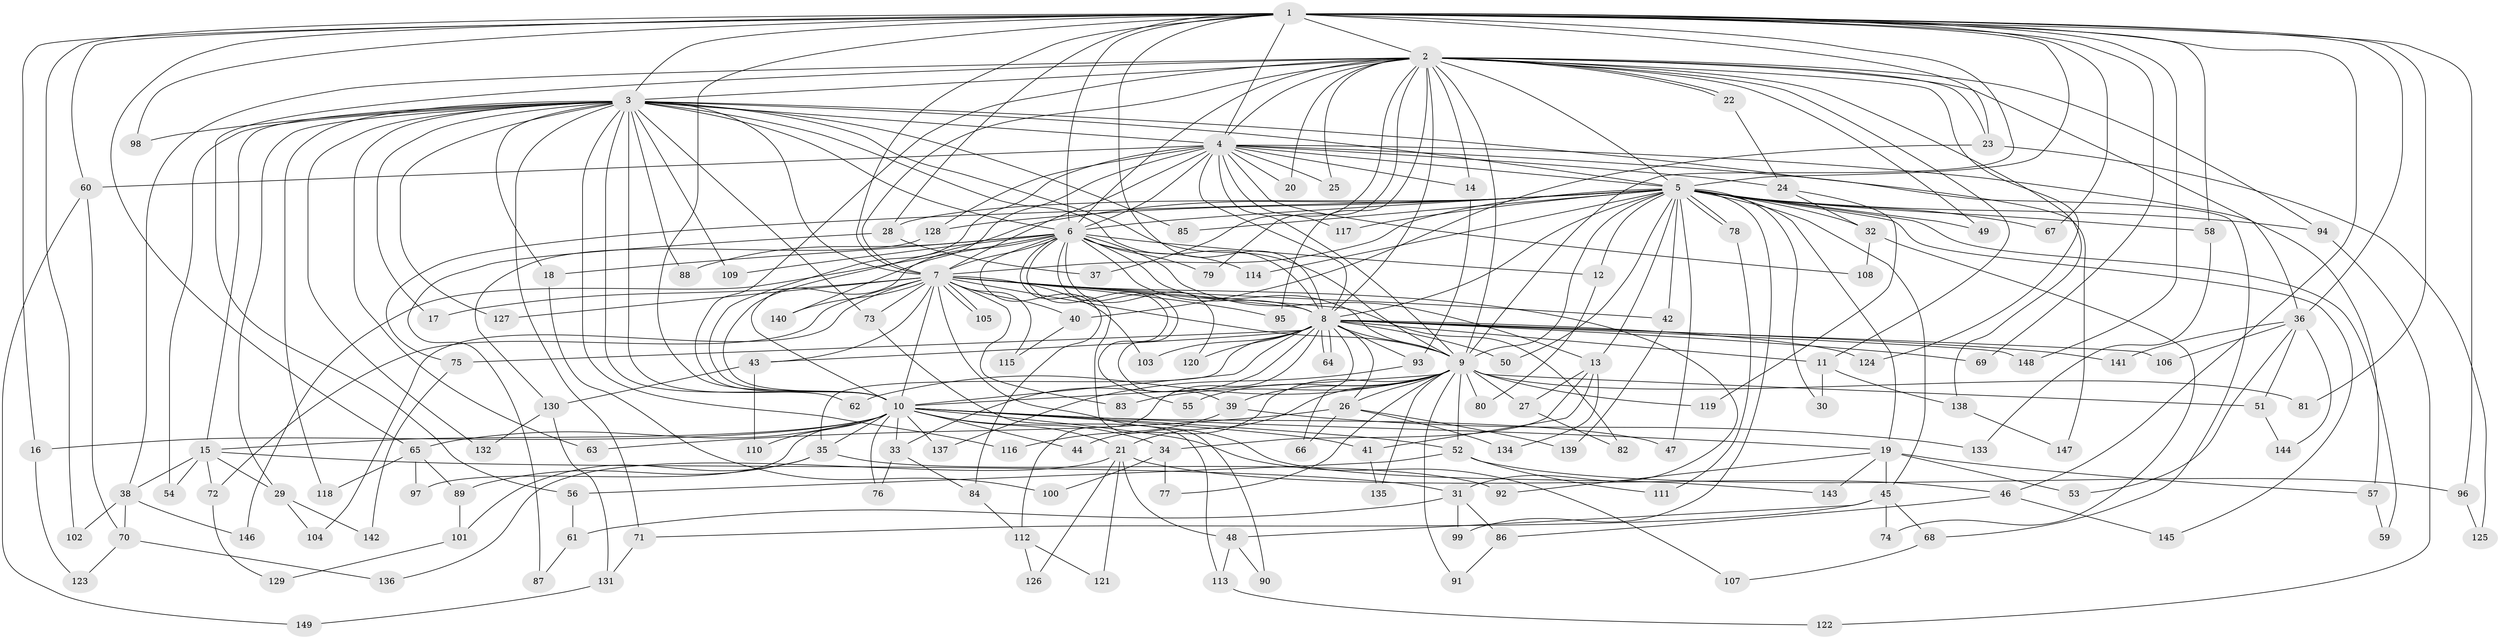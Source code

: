 // coarse degree distribution, {23: 0.022727272727272728, 10: 0.045454545454545456, 11: 0.022727272727272728, 17: 0.09090909090909091, 18: 0.022727272727272728, 7: 0.022727272727272728, 3: 0.06818181818181818, 2: 0.5681818181818182, 6: 0.022727272727272728, 4: 0.06818181818181818, 1: 0.045454545454545456}
// Generated by graph-tools (version 1.1) at 2025/17/03/04/25 18:17:46]
// undirected, 149 vertices, 323 edges
graph export_dot {
graph [start="1"]
  node [color=gray90,style=filled];
  1;
  2;
  3;
  4;
  5;
  6;
  7;
  8;
  9;
  10;
  11;
  12;
  13;
  14;
  15;
  16;
  17;
  18;
  19;
  20;
  21;
  22;
  23;
  24;
  25;
  26;
  27;
  28;
  29;
  30;
  31;
  32;
  33;
  34;
  35;
  36;
  37;
  38;
  39;
  40;
  41;
  42;
  43;
  44;
  45;
  46;
  47;
  48;
  49;
  50;
  51;
  52;
  53;
  54;
  55;
  56;
  57;
  58;
  59;
  60;
  61;
  62;
  63;
  64;
  65;
  66;
  67;
  68;
  69;
  70;
  71;
  72;
  73;
  74;
  75;
  76;
  77;
  78;
  79;
  80;
  81;
  82;
  83;
  84;
  85;
  86;
  87;
  88;
  89;
  90;
  91;
  92;
  93;
  94;
  95;
  96;
  97;
  98;
  99;
  100;
  101;
  102;
  103;
  104;
  105;
  106;
  107;
  108;
  109;
  110;
  111;
  112;
  113;
  114;
  115;
  116;
  117;
  118;
  119;
  120;
  121;
  122;
  123;
  124;
  125;
  126;
  127;
  128;
  129;
  130;
  131;
  132;
  133;
  134;
  135;
  136;
  137;
  138;
  139;
  140;
  141;
  142;
  143;
  144;
  145;
  146;
  147;
  148;
  149;
  1 -- 2;
  1 -- 3;
  1 -- 4;
  1 -- 5;
  1 -- 6;
  1 -- 7;
  1 -- 8;
  1 -- 9;
  1 -- 10;
  1 -- 16;
  1 -- 23;
  1 -- 28;
  1 -- 36;
  1 -- 46;
  1 -- 58;
  1 -- 60;
  1 -- 65;
  1 -- 67;
  1 -- 69;
  1 -- 81;
  1 -- 96;
  1 -- 98;
  1 -- 102;
  1 -- 148;
  2 -- 3;
  2 -- 4;
  2 -- 5;
  2 -- 6;
  2 -- 7;
  2 -- 8;
  2 -- 9;
  2 -- 10;
  2 -- 11;
  2 -- 14;
  2 -- 20;
  2 -- 22;
  2 -- 22;
  2 -- 23;
  2 -- 25;
  2 -- 36;
  2 -- 37;
  2 -- 38;
  2 -- 49;
  2 -- 56;
  2 -- 79;
  2 -- 94;
  2 -- 95;
  2 -- 124;
  2 -- 138;
  3 -- 4;
  3 -- 5;
  3 -- 6;
  3 -- 7;
  3 -- 8;
  3 -- 9;
  3 -- 10;
  3 -- 15;
  3 -- 17;
  3 -- 18;
  3 -- 29;
  3 -- 54;
  3 -- 62;
  3 -- 63;
  3 -- 71;
  3 -- 73;
  3 -- 85;
  3 -- 88;
  3 -- 98;
  3 -- 109;
  3 -- 116;
  3 -- 118;
  3 -- 127;
  3 -- 132;
  3 -- 147;
  4 -- 5;
  4 -- 6;
  4 -- 7;
  4 -- 8;
  4 -- 9;
  4 -- 10;
  4 -- 14;
  4 -- 20;
  4 -- 24;
  4 -- 25;
  4 -- 57;
  4 -- 60;
  4 -- 68;
  4 -- 108;
  4 -- 117;
  4 -- 128;
  4 -- 140;
  5 -- 6;
  5 -- 7;
  5 -- 8;
  5 -- 9;
  5 -- 10;
  5 -- 12;
  5 -- 13;
  5 -- 19;
  5 -- 28;
  5 -- 30;
  5 -- 32;
  5 -- 42;
  5 -- 45;
  5 -- 47;
  5 -- 49;
  5 -- 50;
  5 -- 58;
  5 -- 59;
  5 -- 67;
  5 -- 75;
  5 -- 78;
  5 -- 78;
  5 -- 85;
  5 -- 94;
  5 -- 99;
  5 -- 114;
  5 -- 117;
  5 -- 128;
  5 -- 145;
  6 -- 7;
  6 -- 8;
  6 -- 9;
  6 -- 10;
  6 -- 12;
  6 -- 13;
  6 -- 18;
  6 -- 39;
  6 -- 55;
  6 -- 79;
  6 -- 84;
  6 -- 88;
  6 -- 90;
  6 -- 109;
  6 -- 114;
  6 -- 120;
  6 -- 146;
  7 -- 8;
  7 -- 9;
  7 -- 10;
  7 -- 17;
  7 -- 31;
  7 -- 40;
  7 -- 42;
  7 -- 43;
  7 -- 72;
  7 -- 73;
  7 -- 82;
  7 -- 83;
  7 -- 95;
  7 -- 103;
  7 -- 104;
  7 -- 105;
  7 -- 105;
  7 -- 115;
  7 -- 127;
  7 -- 140;
  7 -- 143;
  8 -- 9;
  8 -- 10;
  8 -- 11;
  8 -- 26;
  8 -- 33;
  8 -- 35;
  8 -- 43;
  8 -- 50;
  8 -- 64;
  8 -- 64;
  8 -- 66;
  8 -- 69;
  8 -- 75;
  8 -- 93;
  8 -- 103;
  8 -- 106;
  8 -- 112;
  8 -- 120;
  8 -- 124;
  8 -- 141;
  8 -- 148;
  9 -- 10;
  9 -- 21;
  9 -- 26;
  9 -- 27;
  9 -- 39;
  9 -- 44;
  9 -- 51;
  9 -- 52;
  9 -- 55;
  9 -- 62;
  9 -- 77;
  9 -- 80;
  9 -- 81;
  9 -- 83;
  9 -- 91;
  9 -- 119;
  9 -- 135;
  10 -- 15;
  10 -- 16;
  10 -- 19;
  10 -- 21;
  10 -- 33;
  10 -- 34;
  10 -- 35;
  10 -- 41;
  10 -- 44;
  10 -- 47;
  10 -- 52;
  10 -- 65;
  10 -- 76;
  10 -- 97;
  10 -- 107;
  10 -- 110;
  10 -- 137;
  11 -- 30;
  11 -- 138;
  12 -- 80;
  13 -- 27;
  13 -- 34;
  13 -- 41;
  13 -- 134;
  14 -- 93;
  15 -- 29;
  15 -- 31;
  15 -- 38;
  15 -- 54;
  15 -- 72;
  16 -- 123;
  18 -- 100;
  19 -- 45;
  19 -- 53;
  19 -- 57;
  19 -- 92;
  19 -- 143;
  21 -- 46;
  21 -- 48;
  21 -- 121;
  21 -- 126;
  21 -- 136;
  22 -- 24;
  23 -- 40;
  23 -- 125;
  24 -- 32;
  24 -- 119;
  26 -- 63;
  26 -- 66;
  26 -- 134;
  26 -- 139;
  27 -- 82;
  28 -- 37;
  28 -- 87;
  29 -- 104;
  29 -- 142;
  31 -- 61;
  31 -- 86;
  31 -- 99;
  32 -- 74;
  32 -- 108;
  33 -- 76;
  33 -- 84;
  34 -- 77;
  34 -- 100;
  35 -- 89;
  35 -- 92;
  35 -- 101;
  36 -- 51;
  36 -- 53;
  36 -- 106;
  36 -- 141;
  36 -- 144;
  38 -- 70;
  38 -- 102;
  38 -- 146;
  39 -- 116;
  39 -- 133;
  40 -- 115;
  41 -- 135;
  42 -- 139;
  43 -- 110;
  43 -- 130;
  45 -- 48;
  45 -- 68;
  45 -- 71;
  45 -- 74;
  46 -- 86;
  46 -- 145;
  48 -- 90;
  48 -- 113;
  51 -- 144;
  52 -- 56;
  52 -- 96;
  52 -- 111;
  56 -- 61;
  57 -- 59;
  58 -- 133;
  60 -- 70;
  60 -- 149;
  61 -- 87;
  65 -- 89;
  65 -- 97;
  65 -- 118;
  68 -- 107;
  70 -- 123;
  70 -- 136;
  71 -- 131;
  72 -- 129;
  73 -- 113;
  75 -- 142;
  78 -- 111;
  84 -- 112;
  86 -- 91;
  89 -- 101;
  93 -- 137;
  94 -- 122;
  96 -- 125;
  101 -- 129;
  112 -- 121;
  112 -- 126;
  113 -- 122;
  128 -- 130;
  130 -- 131;
  130 -- 132;
  131 -- 149;
  138 -- 147;
}

